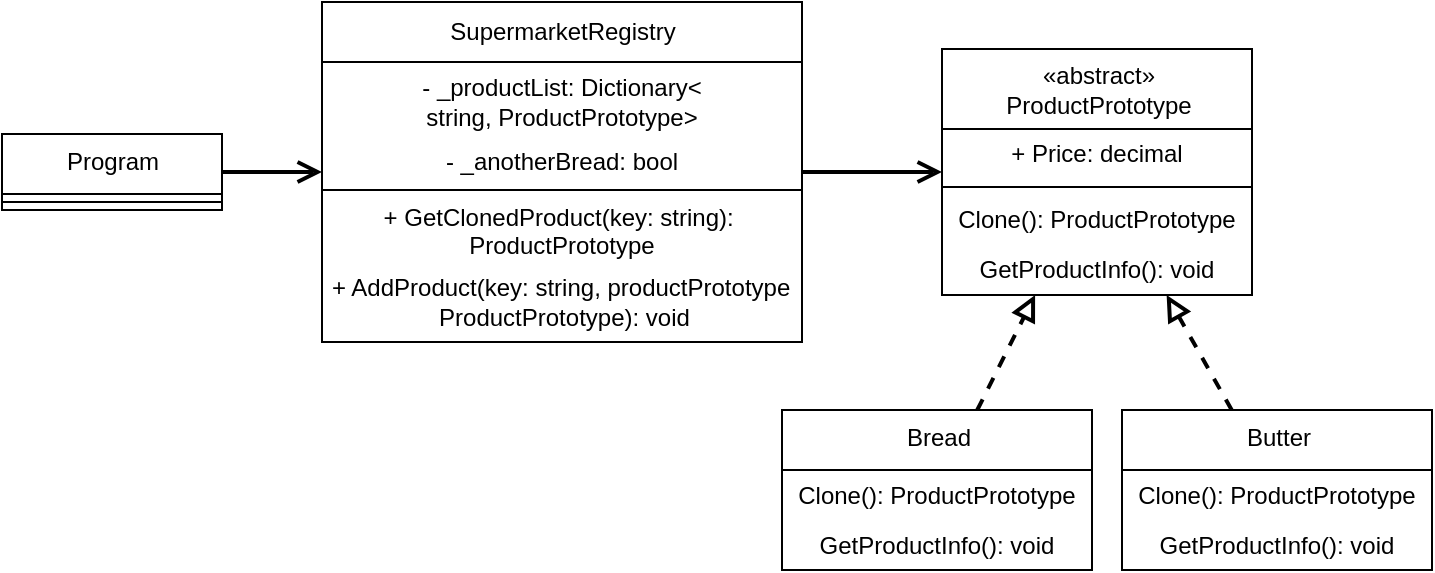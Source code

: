 <mxfile>
    <diagram id="n-HU4fG1coUEZPLs6XPE" name="Page-1">
        <mxGraphModel dx="1350" dy="689" grid="1" gridSize="10" guides="1" tooltips="1" connect="1" arrows="1" fold="1" page="1" pageScale="1" pageWidth="1169" pageHeight="827" math="0" shadow="0">
            <root>
                <mxCell id="0"/>
                <mxCell id="1" parent="0"/>
                <mxCell id="7" value="&lt;span style=&quot;font-weight: 400;&quot;&gt;«abstract»&lt;br&gt;ProductPrototype&lt;br&gt;&lt;/span&gt;" style="swimlane;fontStyle=1;align=center;verticalAlign=middle;childLayout=stackLayout;horizontal=1;startSize=40;horizontalStack=0;resizeParent=1;resizeParentMax=0;resizeLast=0;collapsible=0;marginBottom=0;html=1;" parent="1" vertex="1">
                    <mxGeometry x="490" y="69.5" width="155" height="123" as="geometry"/>
                </mxCell>
                <mxCell id="8" value="+ Price: decimal" style="text;html=1;strokeColor=none;fillColor=none;align=center;verticalAlign=middle;spacingLeft=4;spacingRight=4;overflow=hidden;rotatable=0;points=[[0,0.5],[1,0.5]];portConstraint=eastwest;" parent="7" vertex="1">
                    <mxGeometry y="40" width="155" height="25" as="geometry"/>
                </mxCell>
                <mxCell id="107" value="" style="line;strokeWidth=1;fillColor=none;align=left;verticalAlign=middle;spacingTop=-1;spacingLeft=3;spacingRight=3;rotatable=0;labelPosition=right;points=[];portConstraint=eastwest;" vertex="1" parent="7">
                    <mxGeometry y="65" width="155" height="8" as="geometry"/>
                </mxCell>
                <mxCell id="108" value="Clone(): ProductPrototype" style="text;html=1;strokeColor=none;fillColor=none;align=center;verticalAlign=middle;spacingLeft=4;spacingRight=4;overflow=hidden;rotatable=0;points=[[0,0.5],[1,0.5]];portConstraint=eastwest;" vertex="1" parent="7">
                    <mxGeometry y="73" width="155" height="25" as="geometry"/>
                </mxCell>
                <mxCell id="109" value="GetProductInfo(): void" style="text;html=1;strokeColor=none;fillColor=none;align=center;verticalAlign=middle;spacingLeft=4;spacingRight=4;overflow=hidden;rotatable=0;points=[[0,0.5],[1,0.5]];portConstraint=eastwest;" vertex="1" parent="7">
                    <mxGeometry y="98" width="155" height="25" as="geometry"/>
                </mxCell>
                <mxCell id="25" value="Program" style="swimlane;fontStyle=0;align=center;verticalAlign=top;childLayout=stackLayout;horizontal=1;startSize=30;horizontalStack=0;resizeParent=1;resizeParentMax=0;resizeLast=0;collapsible=0;marginBottom=0;html=1;" parent="1" vertex="1">
                    <mxGeometry x="20" y="112" width="110" height="38" as="geometry"/>
                </mxCell>
                <mxCell id="30" value="" style="line;strokeWidth=1;fillColor=none;align=left;verticalAlign=middle;spacingTop=-1;spacingLeft=3;spacingRight=3;rotatable=0;labelPosition=right;points=[];portConstraint=eastwest;" parent="25" vertex="1">
                    <mxGeometry y="30" width="110" height="8" as="geometry"/>
                </mxCell>
                <mxCell id="36" value="" style="endArrow=open;startArrow=none;endFill=0;startFill=0;endSize=8;html=1;verticalAlign=bottom;labelBackgroundColor=none;strokeWidth=2;sketch=0;" parent="1" source="98" target="7" edge="1">
                    <mxGeometry width="160" relative="1" as="geometry">
                        <mxPoint x="190" y="129.5" as="sourcePoint"/>
                        <mxPoint x="350" y="129.5" as="targetPoint"/>
                    </mxGeometry>
                </mxCell>
                <mxCell id="37" value="Bread" style="swimlane;fontStyle=0;align=center;verticalAlign=top;childLayout=stackLayout;horizontal=1;startSize=30;horizontalStack=0;resizeParent=1;resizeParentMax=0;resizeLast=0;collapsible=0;marginBottom=0;html=1;" parent="1" vertex="1">
                    <mxGeometry x="410" y="250" width="155" height="80" as="geometry"/>
                </mxCell>
                <mxCell id="110" value="Clone(): ProductPrototype" style="text;html=1;strokeColor=none;fillColor=none;align=center;verticalAlign=middle;spacingLeft=4;spacingRight=4;overflow=hidden;rotatable=0;points=[[0,0.5],[1,0.5]];portConstraint=eastwest;" vertex="1" parent="37">
                    <mxGeometry y="30" width="155" height="25" as="geometry"/>
                </mxCell>
                <mxCell id="111" value="GetProductInfo(): void" style="text;html=1;strokeColor=none;fillColor=none;align=center;verticalAlign=middle;spacingLeft=4;spacingRight=4;overflow=hidden;rotatable=0;points=[[0,0.5],[1,0.5]];portConstraint=eastwest;" vertex="1" parent="37">
                    <mxGeometry y="55" width="155" height="25" as="geometry"/>
                </mxCell>
                <mxCell id="79" value="Butter" style="swimlane;fontStyle=0;align=center;verticalAlign=top;childLayout=stackLayout;horizontal=1;startSize=30;horizontalStack=0;resizeParent=1;resizeParentMax=0;resizeLast=0;collapsible=0;marginBottom=0;html=1;" parent="1" vertex="1">
                    <mxGeometry x="580" y="250" width="155" height="80" as="geometry"/>
                </mxCell>
                <mxCell id="112" value="Clone(): ProductPrototype" style="text;html=1;strokeColor=none;fillColor=none;align=center;verticalAlign=middle;spacingLeft=4;spacingRight=4;overflow=hidden;rotatable=0;points=[[0,0.5],[1,0.5]];portConstraint=eastwest;" vertex="1" parent="79">
                    <mxGeometry y="30" width="155" height="25" as="geometry"/>
                </mxCell>
                <mxCell id="113" value="GetProductInfo(): void" style="text;html=1;strokeColor=none;fillColor=none;align=center;verticalAlign=middle;spacingLeft=4;spacingRight=4;overflow=hidden;rotatable=0;points=[[0,0.5],[1,0.5]];portConstraint=eastwest;" vertex="1" parent="79">
                    <mxGeometry y="55" width="155" height="25" as="geometry"/>
                </mxCell>
                <mxCell id="83" value="" style="endArrow=block;startArrow=none;endFill=0;startFill=0;endSize=8;html=1;verticalAlign=bottom;dashed=1;labelBackgroundColor=none;strokeWidth=2;" parent="1" source="37" target="7" edge="1">
                    <mxGeometry width="160" relative="1" as="geometry">
                        <mxPoint x="340" y="329.5" as="sourcePoint"/>
                        <mxPoint x="380" y="189.5" as="targetPoint"/>
                    </mxGeometry>
                </mxCell>
                <mxCell id="86" value="" style="endArrow=block;startArrow=none;endFill=0;startFill=0;endSize=8;html=1;verticalAlign=bottom;dashed=1;labelBackgroundColor=none;strokeWidth=2;" parent="1" source="79" target="7" edge="1">
                    <mxGeometry width="160" relative="1" as="geometry">
                        <mxPoint x="497.5" y="419.5" as="sourcePoint"/>
                        <mxPoint x="360.03" y="146.5" as="targetPoint"/>
                    </mxGeometry>
                </mxCell>
                <mxCell id="100" value="" style="endArrow=open;startArrow=none;endFill=0;startFill=0;endSize=8;html=1;verticalAlign=bottom;labelBackgroundColor=none;strokeWidth=2;sketch=0;" edge="1" parent="1" source="25" target="98">
                    <mxGeometry width="160" relative="1" as="geometry">
                        <mxPoint x="160" y="79" as="sourcePoint"/>
                        <mxPoint x="348.76" y="78.015" as="targetPoint"/>
                    </mxGeometry>
                </mxCell>
                <mxCell id="98" value="&lt;span style=&quot;font-weight: 400;&quot;&gt;SupermarketRegistry&lt;br&gt;&lt;/span&gt;" style="swimlane;fontStyle=1;align=center;verticalAlign=middle;childLayout=stackLayout;horizontal=1;startSize=30;horizontalStack=0;resizeParent=1;resizeParentMax=0;resizeLast=0;collapsible=0;marginBottom=0;html=1;" vertex="1" parent="1">
                    <mxGeometry x="180" y="46" width="240" height="170" as="geometry"/>
                </mxCell>
                <mxCell id="99" value="- _productList: Dictionary&amp;lt;&lt;br&gt;string, ProductPrototype&amp;gt;" style="text;html=1;strokeColor=none;fillColor=none;align=center;verticalAlign=middle;spacingLeft=4;spacingRight=4;overflow=hidden;rotatable=0;points=[[0,0.5],[1,0.5]];portConstraint=eastwest;" vertex="1" parent="98">
                    <mxGeometry y="30" width="240" height="40" as="geometry"/>
                </mxCell>
                <mxCell id="103" value="- _anotherBread: bool" style="text;html=1;strokeColor=none;fillColor=none;align=center;verticalAlign=middle;spacingLeft=4;spacingRight=4;overflow=hidden;rotatable=0;points=[[0,0.5],[1,0.5]];portConstraint=eastwest;" vertex="1" parent="98">
                    <mxGeometry y="70" width="240" height="20" as="geometry"/>
                </mxCell>
                <mxCell id="101" value="" style="line;strokeWidth=1;fillColor=none;align=left;verticalAlign=middle;spacingTop=-1;spacingLeft=3;spacingRight=3;rotatable=0;labelPosition=right;points=[];portConstraint=eastwest;" vertex="1" parent="98">
                    <mxGeometry y="90" width="240" height="8" as="geometry"/>
                </mxCell>
                <mxCell id="102" value="+ GetClonedProduct(key: string):&amp;nbsp;&lt;br&gt;ProductPrototype" style="text;html=1;strokeColor=none;fillColor=none;align=center;verticalAlign=middle;spacingLeft=4;spacingRight=4;overflow=hidden;rotatable=0;points=[[0,0.5],[1,0.5]];portConstraint=eastwest;" vertex="1" parent="98">
                    <mxGeometry y="98" width="240" height="32" as="geometry"/>
                </mxCell>
                <mxCell id="104" value="+ AddProduct(key: string, productPrototype: &lt;br&gt;ProductPrototype): void" style="text;html=1;strokeColor=none;fillColor=none;align=center;verticalAlign=middle;spacingLeft=4;spacingRight=4;overflow=hidden;rotatable=0;points=[[0,0.5],[1,0.5]];portConstraint=eastwest;" vertex="1" parent="98">
                    <mxGeometry y="130" width="240" height="40" as="geometry"/>
                </mxCell>
            </root>
        </mxGraphModel>
    </diagram>
</mxfile>